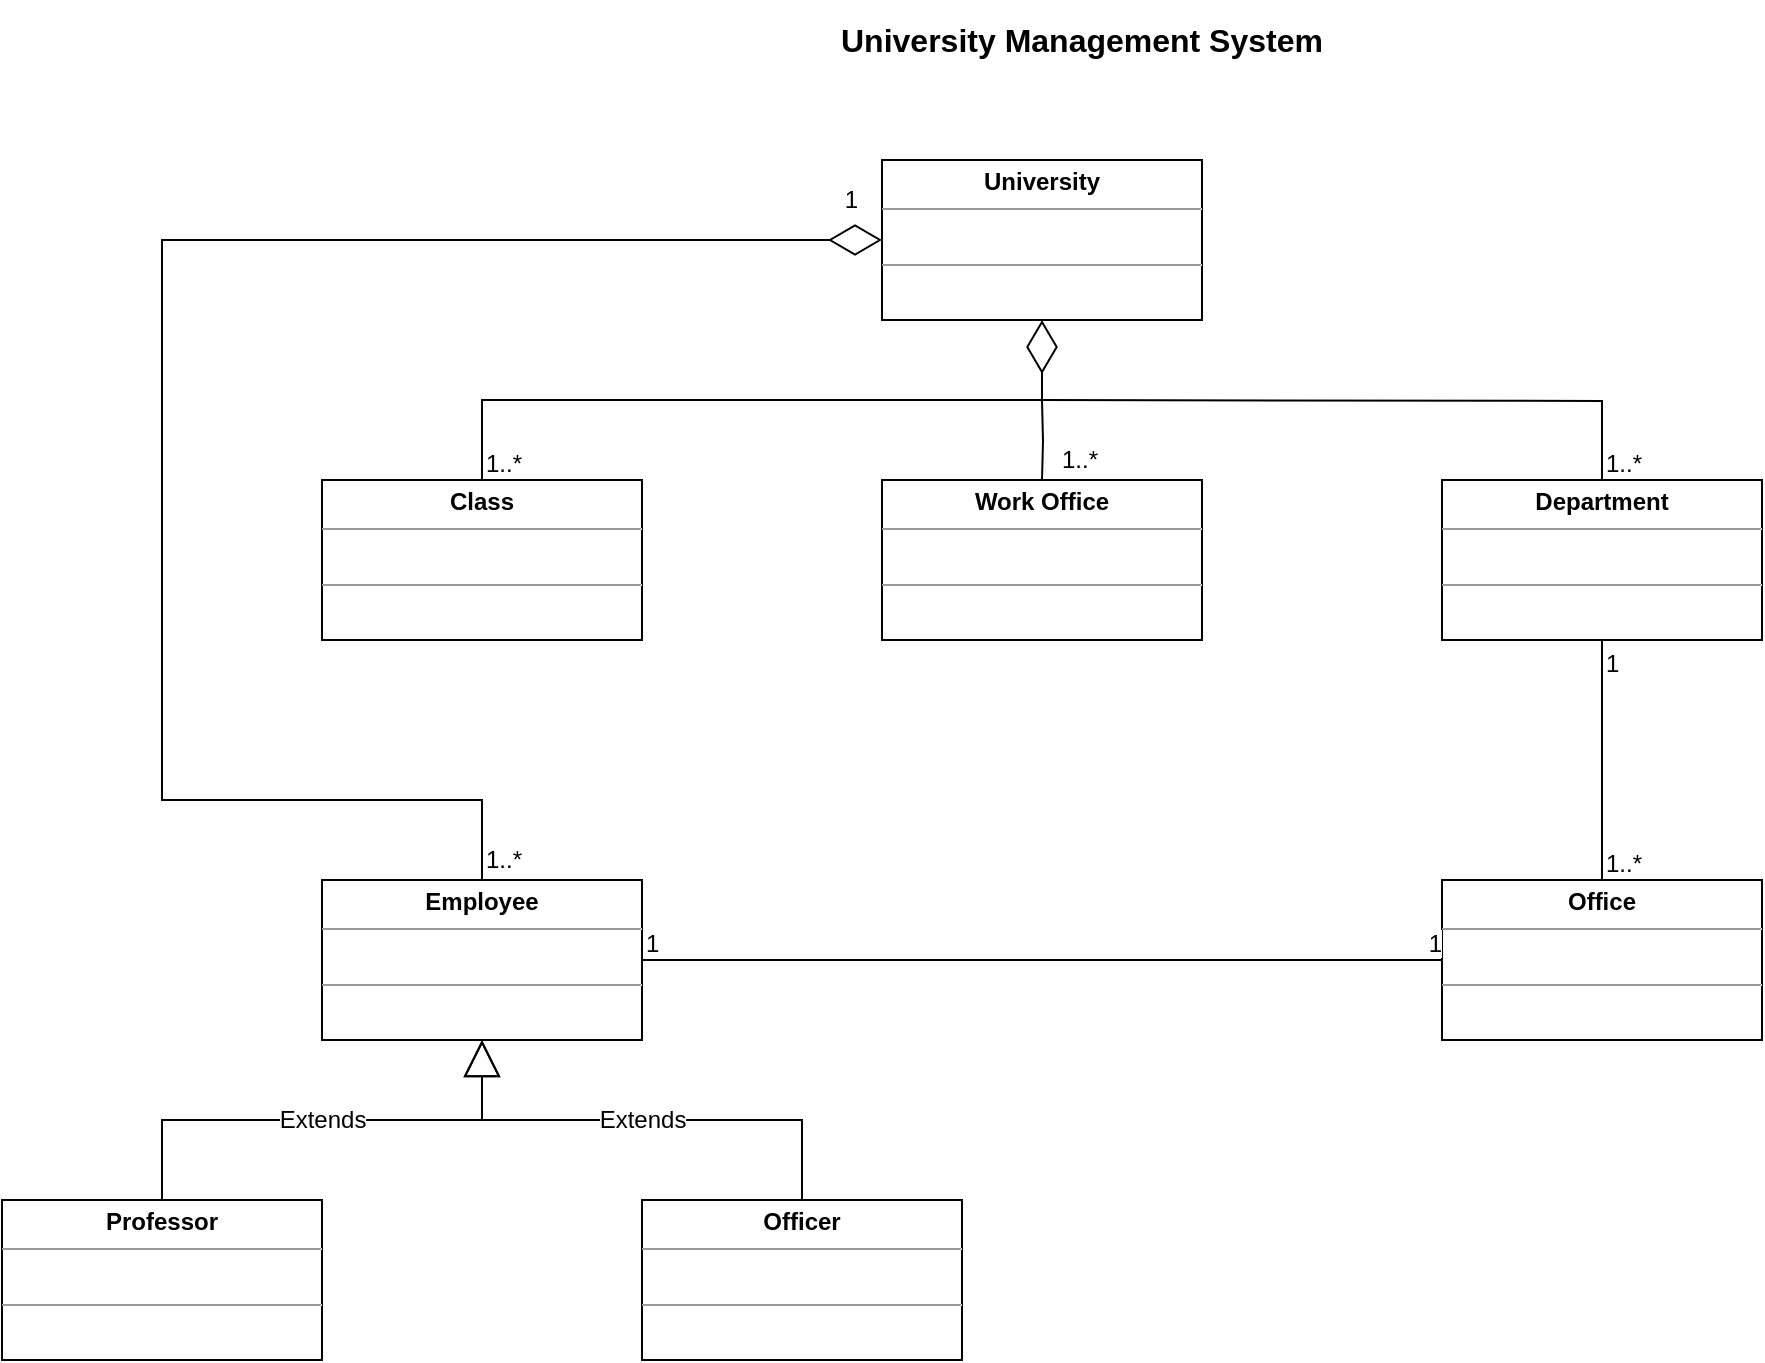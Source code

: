 <mxfile version="15.8.4" type="device"><diagram id="ew40wqzf9XasqzyOE7d8" name="Page-1"><mxGraphModel dx="2249" dy="762" grid="1" gridSize="10" guides="1" tooltips="1" connect="1" arrows="1" fold="1" page="1" pageScale="1" pageWidth="827" pageHeight="1169" math="0" shadow="0"><root><mxCell id="0"/><mxCell id="1" parent="0"/><mxCell id="94Dy0zkDqDdzQ44IHoQo-40" value="&lt;p style=&quot;margin: 0px ; margin-top: 4px ; text-align: center&quot;&gt;&lt;b&gt;University&lt;/b&gt;&lt;/p&gt;&lt;hr size=&quot;1&quot;&gt;&lt;p style=&quot;margin: 0px ; margin-left: 4px&quot;&gt;&lt;br&gt;&lt;/p&gt;&lt;hr size=&quot;1&quot;&gt;&lt;p style=&quot;margin: 0px ; margin-left: 4px&quot;&gt;&lt;br&gt;&lt;/p&gt;" style="verticalAlign=top;align=left;overflow=fill;fontSize=12;fontFamily=Helvetica;html=1;fontColor=#000000;" vertex="1" parent="1"><mxGeometry x="320" y="160" width="160" height="80" as="geometry"/></mxCell><mxCell id="94Dy0zkDqDdzQ44IHoQo-41" value="&lt;p style=&quot;margin: 0px ; margin-top: 4px ; text-align: center&quot;&gt;&lt;b&gt;Department&lt;/b&gt;&lt;/p&gt;&lt;hr size=&quot;1&quot;&gt;&lt;p style=&quot;margin: 0px ; margin-left: 4px&quot;&gt;&lt;br&gt;&lt;/p&gt;&lt;hr size=&quot;1&quot;&gt;&lt;p style=&quot;margin: 0px ; margin-left: 4px&quot;&gt;&lt;br&gt;&lt;/p&gt;" style="verticalAlign=top;align=left;overflow=fill;fontSize=12;fontFamily=Helvetica;html=1;fontColor=#000000;" vertex="1" parent="1"><mxGeometry x="600" y="320" width="160" height="80" as="geometry"/></mxCell><mxCell id="94Dy0zkDqDdzQ44IHoQo-42" value="&lt;p style=&quot;margin: 0px ; margin-top: 4px ; text-align: center&quot;&gt;&lt;b&gt;Work Office&lt;/b&gt;&lt;/p&gt;&lt;hr size=&quot;1&quot;&gt;&lt;p style=&quot;margin: 0px ; margin-left: 4px&quot;&gt;&lt;br&gt;&lt;/p&gt;&lt;hr size=&quot;1&quot;&gt;&lt;p style=&quot;margin: 0px ; margin-left: 4px&quot;&gt;&lt;br&gt;&lt;/p&gt;" style="verticalAlign=top;align=left;overflow=fill;fontSize=12;fontFamily=Helvetica;html=1;fontColor=#000000;" vertex="1" parent="1"><mxGeometry x="320" y="320" width="160" height="80" as="geometry"/></mxCell><mxCell id="94Dy0zkDqDdzQ44IHoQo-43" value="&lt;p style=&quot;margin: 0px ; margin-top: 4px ; text-align: center&quot;&gt;&lt;b&gt;Class&lt;/b&gt;&lt;/p&gt;&lt;hr size=&quot;1&quot;&gt;&lt;p style=&quot;margin: 0px ; margin-left: 4px&quot;&gt;&lt;br&gt;&lt;/p&gt;&lt;hr size=&quot;1&quot;&gt;&lt;p style=&quot;margin: 0px ; margin-left: 4px&quot;&gt;&lt;br&gt;&lt;/p&gt;" style="verticalAlign=top;align=left;overflow=fill;fontSize=12;fontFamily=Helvetica;html=1;fontColor=#000000;" vertex="1" parent="1"><mxGeometry x="40" y="320" width="160" height="80" as="geometry"/></mxCell><mxCell id="94Dy0zkDqDdzQ44IHoQo-44" value="&lt;p style=&quot;margin: 0px ; margin-top: 4px ; text-align: center&quot;&gt;&lt;b&gt;Employee&lt;/b&gt;&lt;/p&gt;&lt;hr size=&quot;1&quot;&gt;&lt;p style=&quot;margin: 0px ; margin-left: 4px&quot;&gt;&lt;br&gt;&lt;/p&gt;&lt;hr size=&quot;1&quot;&gt;&lt;p style=&quot;margin: 0px ; margin-left: 4px&quot;&gt;&lt;br&gt;&lt;/p&gt;" style="verticalAlign=top;align=left;overflow=fill;fontSize=12;fontFamily=Helvetica;html=1;fontColor=#000000;" vertex="1" parent="1"><mxGeometry x="40" y="520" width="160" height="80" as="geometry"/></mxCell><mxCell id="94Dy0zkDqDdzQ44IHoQo-45" value="" style="endArrow=diamondThin;endFill=0;endSize=24;html=1;rounded=0;fontSize=12;fontColor=#000000;entryX=0.5;entryY=1;entryDx=0;entryDy=0;exitX=0.5;exitY=0;exitDx=0;exitDy=0;" edge="1" parent="1" source="94Dy0zkDqDdzQ44IHoQo-43" target="94Dy0zkDqDdzQ44IHoQo-40"><mxGeometry width="160" relative="1" as="geometry"><mxPoint x="120" y="320" as="sourcePoint"/><mxPoint x="240" y="100" as="targetPoint"/><Array as="points"><mxPoint x="120" y="280"/><mxPoint x="400" y="280"/></Array></mxGeometry></mxCell><mxCell id="94Dy0zkDqDdzQ44IHoQo-51" value="" style="endArrow=none;html=1;edgeStyle=orthogonalEdgeStyle;rounded=0;fontSize=12;fontColor=#000000;entryX=0.5;entryY=0;entryDx=0;entryDy=0;" edge="1" parent="1" target="94Dy0zkDqDdzQ44IHoQo-42"><mxGeometry relative="1" as="geometry"><mxPoint x="400" y="280" as="sourcePoint"/><mxPoint x="460" y="300" as="targetPoint"/></mxGeometry></mxCell><mxCell id="94Dy0zkDqDdzQ44IHoQo-54" value="" style="endArrow=none;html=1;edgeStyle=orthogonalEdgeStyle;rounded=0;fontSize=12;fontColor=#000000;entryX=0.5;entryY=0;entryDx=0;entryDy=0;" edge="1" parent="1" target="94Dy0zkDqDdzQ44IHoQo-41"><mxGeometry relative="1" as="geometry"><mxPoint x="400" y="280" as="sourcePoint"/><mxPoint x="580" y="280" as="targetPoint"/></mxGeometry></mxCell><mxCell id="94Dy0zkDqDdzQ44IHoQo-55" value="&lt;p style=&quot;margin: 0px ; margin-top: 4px ; text-align: center&quot;&gt;&lt;b&gt;Office&lt;/b&gt;&lt;/p&gt;&lt;hr size=&quot;1&quot;&gt;&lt;p style=&quot;margin: 0px ; margin-left: 4px&quot;&gt;&lt;br&gt;&lt;/p&gt;&lt;hr size=&quot;1&quot;&gt;&lt;p style=&quot;margin: 0px ; margin-left: 4px&quot;&gt;&lt;br&gt;&lt;/p&gt;" style="verticalAlign=top;align=left;overflow=fill;fontSize=12;fontFamily=Helvetica;html=1;fontColor=#000000;" vertex="1" parent="1"><mxGeometry x="600" y="520" width="160" height="80" as="geometry"/></mxCell><mxCell id="94Dy0zkDqDdzQ44IHoQo-59" value="" style="endArrow=none;html=1;edgeStyle=orthogonalEdgeStyle;rounded=0;fontSize=12;fontColor=#000000;exitX=0.5;exitY=1;exitDx=0;exitDy=0;entryX=0.5;entryY=0;entryDx=0;entryDy=0;" edge="1" parent="1" source="94Dy0zkDqDdzQ44IHoQo-41" target="94Dy0zkDqDdzQ44IHoQo-55"><mxGeometry relative="1" as="geometry"><mxPoint x="550" y="450" as="sourcePoint"/><mxPoint x="710" y="450" as="targetPoint"/></mxGeometry></mxCell><mxCell id="94Dy0zkDqDdzQ44IHoQo-60" value="1" style="edgeLabel;resizable=0;html=1;align=left;verticalAlign=bottom;fontSize=12;fontColor=#000000;" connectable="0" vertex="1" parent="94Dy0zkDqDdzQ44IHoQo-59"><mxGeometry x="-1" relative="1" as="geometry"><mxPoint y="20" as="offset"/></mxGeometry></mxCell><mxCell id="94Dy0zkDqDdzQ44IHoQo-61" value="1..*" style="edgeLabel;resizable=0;html=1;align=right;verticalAlign=bottom;fontSize=12;fontColor=#000000;" connectable="0" vertex="1" parent="94Dy0zkDqDdzQ44IHoQo-59"><mxGeometry x="1" relative="1" as="geometry"><mxPoint x="20" as="offset"/></mxGeometry></mxCell><mxCell id="94Dy0zkDqDdzQ44IHoQo-66" value="&lt;p style=&quot;margin: 0px ; margin-top: 4px ; text-align: center&quot;&gt;&lt;b&gt;Professor&lt;/b&gt;&lt;/p&gt;&lt;hr size=&quot;1&quot;&gt;&lt;p style=&quot;margin: 0px ; margin-left: 4px&quot;&gt;&lt;br&gt;&lt;/p&gt;&lt;hr size=&quot;1&quot;&gt;&lt;p style=&quot;margin: 0px ; margin-left: 4px&quot;&gt;&lt;br&gt;&lt;/p&gt;" style="verticalAlign=top;align=left;overflow=fill;fontSize=12;fontFamily=Helvetica;html=1;fontColor=#000000;" vertex="1" parent="1"><mxGeometry x="-120" y="680" width="160" height="80" as="geometry"/></mxCell><mxCell id="94Dy0zkDqDdzQ44IHoQo-67" value="&lt;p style=&quot;margin: 0px ; margin-top: 4px ; text-align: center&quot;&gt;&lt;b&gt;Officer&lt;/b&gt;&lt;/p&gt;&lt;hr size=&quot;1&quot;&gt;&lt;p style=&quot;margin: 0px ; margin-left: 4px&quot;&gt;&lt;br&gt;&lt;/p&gt;&lt;hr size=&quot;1&quot;&gt;&lt;p style=&quot;margin: 0px ; margin-left: 4px&quot;&gt;&lt;br&gt;&lt;/p&gt;" style="verticalAlign=top;align=left;overflow=fill;fontSize=12;fontFamily=Helvetica;html=1;fontColor=#000000;" vertex="1" parent="1"><mxGeometry x="200" y="680" width="160" height="80" as="geometry"/></mxCell><mxCell id="94Dy0zkDqDdzQ44IHoQo-69" value="Extends" style="endArrow=block;endSize=16;endFill=0;html=1;rounded=0;fontSize=12;fontColor=#000000;entryX=0.5;entryY=1;entryDx=0;entryDy=0;exitX=0.5;exitY=0;exitDx=0;exitDy=0;" edge="1" parent="1" source="94Dy0zkDqDdzQ44IHoQo-67" target="94Dy0zkDqDdzQ44IHoQo-44"><mxGeometry width="160" relative="1" as="geometry"><mxPoint x="510" y="590" as="sourcePoint"/><mxPoint x="630" y="510" as="targetPoint"/><Array as="points"><mxPoint x="280" y="640"/><mxPoint x="120" y="640"/></Array></mxGeometry></mxCell><mxCell id="94Dy0zkDqDdzQ44IHoQo-70" value="" style="endArrow=none;html=1;edgeStyle=orthogonalEdgeStyle;rounded=0;fontSize=12;fontColor=#000000;exitX=1;exitY=0.5;exitDx=0;exitDy=0;entryX=0;entryY=0.5;entryDx=0;entryDy=0;" edge="1" parent="1" source="94Dy0zkDqDdzQ44IHoQo-44" target="94Dy0zkDqDdzQ44IHoQo-55"><mxGeometry relative="1" as="geometry"><mxPoint x="390" y="530" as="sourcePoint"/><mxPoint x="550" y="530" as="targetPoint"/></mxGeometry></mxCell><mxCell id="94Dy0zkDqDdzQ44IHoQo-71" value="1" style="edgeLabel;resizable=0;html=1;align=left;verticalAlign=bottom;fontSize=12;fontColor=#000000;" connectable="0" vertex="1" parent="94Dy0zkDqDdzQ44IHoQo-70"><mxGeometry x="-1" relative="1" as="geometry"/></mxCell><mxCell id="94Dy0zkDqDdzQ44IHoQo-72" value="1" style="edgeLabel;resizable=0;html=1;align=right;verticalAlign=bottom;fontSize=12;fontColor=#000000;" connectable="0" vertex="1" parent="94Dy0zkDqDdzQ44IHoQo-70"><mxGeometry x="1" relative="1" as="geometry"/></mxCell><mxCell id="94Dy0zkDqDdzQ44IHoQo-82" value="Extends" style="endArrow=block;endSize=16;endFill=0;html=1;rounded=0;fontSize=12;fontColor=#000000;exitX=0.5;exitY=0;exitDx=0;exitDy=0;entryX=0.5;entryY=1;entryDx=0;entryDy=0;" edge="1" parent="1" source="94Dy0zkDqDdzQ44IHoQo-66" target="94Dy0zkDqDdzQ44IHoQo-44"><mxGeometry width="160" relative="1" as="geometry"><mxPoint x="180" y="560" as="sourcePoint"/><mxPoint x="400" y="600" as="targetPoint"/><Array as="points"><mxPoint x="-40" y="640"/><mxPoint x="120" y="640"/></Array></mxGeometry></mxCell><mxCell id="94Dy0zkDqDdzQ44IHoQo-83" value="1..*" style="edgeLabel;resizable=0;html=1;align=right;verticalAlign=bottom;fontSize=12;fontColor=#000000;" connectable="0" vertex="1" parent="1"><mxGeometry x="700" y="320" as="geometry"/></mxCell><mxCell id="94Dy0zkDqDdzQ44IHoQo-84" value="1..*" style="edgeLabel;resizable=0;html=1;align=right;verticalAlign=bottom;fontSize=12;fontColor=#000000;" connectable="0" vertex="1" parent="1"><mxGeometry x="430" y="300" as="geometry"><mxPoint x="-2" y="18" as="offset"/></mxGeometry></mxCell><mxCell id="94Dy0zkDqDdzQ44IHoQo-86" value="1..*" style="edgeLabel;resizable=0;html=1;align=right;verticalAlign=bottom;fontSize=12;fontColor=#000000;" connectable="0" vertex="1" parent="1"><mxGeometry x="140" y="320" as="geometry"/></mxCell><mxCell id="94Dy0zkDqDdzQ44IHoQo-88" value="&lt;blockquote style=&quot;margin: 0 0 0 40px ; border: none ; padding: 0px&quot;&gt;&lt;b&gt;&lt;font style=&quot;font-size: 16px&quot;&gt;University Management System&lt;/font&gt;&lt;/b&gt;&lt;/blockquote&gt;" style="text;html=1;strokeColor=none;fillColor=none;align=center;verticalAlign=middle;whiteSpace=wrap;rounded=0;fontSize=12;fontColor=#000000;" vertex="1" parent="1"><mxGeometry x="240" y="80" width="320" height="40" as="geometry"/></mxCell><mxCell id="94Dy0zkDqDdzQ44IHoQo-89" value="" style="endArrow=diamondThin;endFill=0;endSize=24;html=1;rounded=0;fontSize=16;fontColor=#000000;exitX=0.5;exitY=0;exitDx=0;exitDy=0;entryX=0;entryY=0.5;entryDx=0;entryDy=0;" edge="1" parent="1" source="94Dy0zkDqDdzQ44IHoQo-44" target="94Dy0zkDqDdzQ44IHoQo-40"><mxGeometry width="160" relative="1" as="geometry"><mxPoint x="140" y="440" as="sourcePoint"/><mxPoint y="200" as="targetPoint"/><Array as="points"><mxPoint x="120" y="480"/><mxPoint x="-40" y="480"/><mxPoint x="-40" y="200"/></Array></mxGeometry></mxCell><mxCell id="94Dy0zkDqDdzQ44IHoQo-90" value="1..*" style="edgeLabel;resizable=0;html=1;align=right;verticalAlign=bottom;fontSize=12;fontColor=#000000;" connectable="0" vertex="1" parent="1"><mxGeometry x="142" y="500" as="geometry"><mxPoint x="-2" y="18" as="offset"/></mxGeometry></mxCell><mxCell id="94Dy0zkDqDdzQ44IHoQo-91" value="1" style="edgeLabel;resizable=0;html=1;align=right;verticalAlign=bottom;fontSize=12;fontColor=#000000;" connectable="0" vertex="1" parent="1"><mxGeometry x="310" y="170" as="geometry"><mxPoint x="-2" y="18" as="offset"/></mxGeometry></mxCell></root></mxGraphModel></diagram></mxfile>
